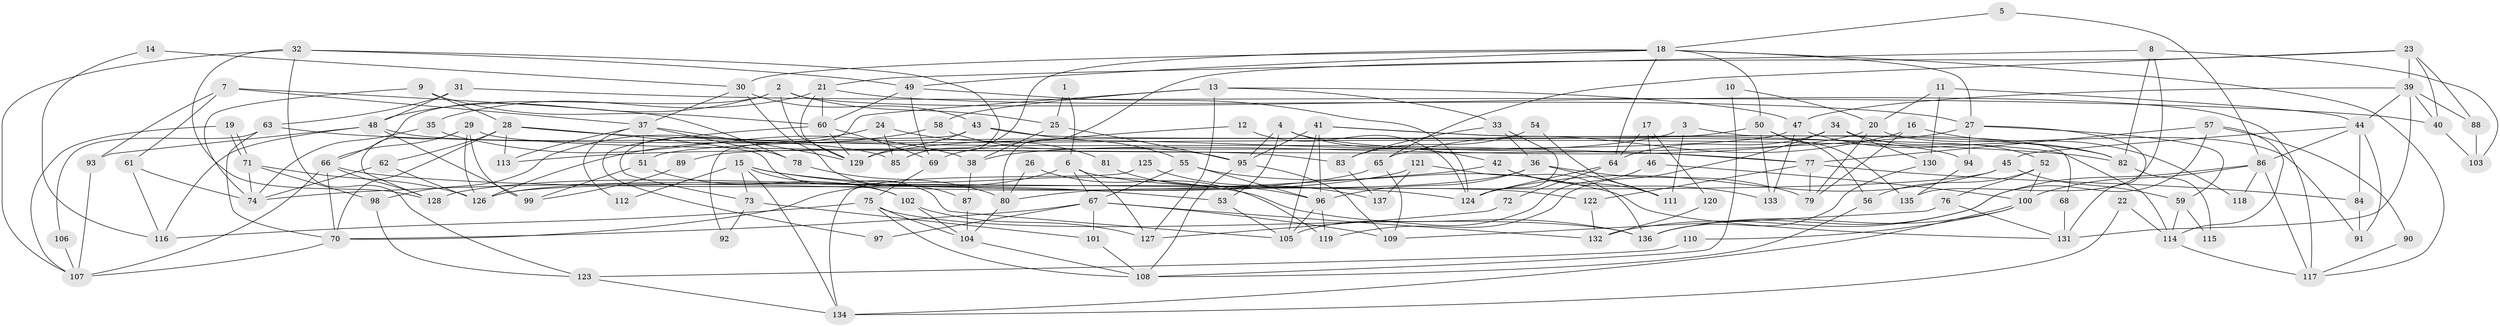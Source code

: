 // Generated by graph-tools (version 1.1) at 2025/01/03/09/25 03:01:58]
// undirected, 137 vertices, 274 edges
graph export_dot {
graph [start="1"]
  node [color=gray90,style=filled];
  1;
  2;
  3;
  4;
  5;
  6;
  7;
  8;
  9;
  10;
  11;
  12;
  13;
  14;
  15;
  16;
  17;
  18;
  19;
  20;
  21;
  22;
  23;
  24;
  25;
  26;
  27;
  28;
  29;
  30;
  31;
  32;
  33;
  34;
  35;
  36;
  37;
  38;
  39;
  40;
  41;
  42;
  43;
  44;
  45;
  46;
  47;
  48;
  49;
  50;
  51;
  52;
  53;
  54;
  55;
  56;
  57;
  58;
  59;
  60;
  61;
  62;
  63;
  64;
  65;
  66;
  67;
  68;
  69;
  70;
  71;
  72;
  73;
  74;
  75;
  76;
  77;
  78;
  79;
  80;
  81;
  82;
  83;
  84;
  85;
  86;
  87;
  88;
  89;
  90;
  91;
  92;
  93;
  94;
  95;
  96;
  97;
  98;
  99;
  100;
  101;
  102;
  103;
  104;
  105;
  106;
  107;
  108;
  109;
  110;
  111;
  112;
  113;
  114;
  115;
  116;
  117;
  118;
  119;
  120;
  121;
  122;
  123;
  124;
  125;
  126;
  127;
  128;
  129;
  130;
  131;
  132;
  133;
  134;
  135;
  136;
  137;
  1 -- 25;
  1 -- 6;
  2 -- 129;
  2 -- 25;
  2 -- 48;
  2 -- 66;
  2 -- 117;
  3 -- 129;
  3 -- 111;
  3 -- 68;
  4 -- 53;
  4 -- 77;
  4 -- 42;
  4 -- 95;
  5 -- 18;
  5 -- 86;
  6 -- 70;
  6 -- 67;
  6 -- 122;
  6 -- 127;
  7 -- 61;
  7 -- 93;
  7 -- 37;
  7 -- 78;
  8 -- 82;
  8 -- 21;
  8 -- 103;
  8 -- 135;
  9 -- 74;
  9 -- 28;
  9 -- 60;
  10 -- 20;
  10 -- 108;
  11 -- 20;
  11 -- 44;
  11 -- 130;
  12 -- 69;
  12 -- 124;
  13 -- 33;
  13 -- 58;
  13 -- 47;
  13 -- 73;
  13 -- 127;
  14 -- 30;
  14 -- 116;
  15 -- 73;
  15 -- 102;
  15 -- 53;
  15 -- 112;
  15 -- 134;
  15 -- 136;
  16 -- 65;
  16 -- 79;
  16 -- 118;
  17 -- 64;
  17 -- 46;
  17 -- 120;
  18 -- 64;
  18 -- 85;
  18 -- 27;
  18 -- 30;
  18 -- 49;
  18 -- 50;
  18 -- 117;
  19 -- 107;
  19 -- 71;
  19 -- 71;
  20 -- 91;
  20 -- 79;
  20 -- 38;
  21 -- 35;
  21 -- 129;
  21 -- 27;
  21 -- 60;
  22 -- 134;
  22 -- 114;
  23 -- 80;
  23 -- 40;
  23 -- 39;
  23 -- 65;
  23 -- 88;
  24 -- 85;
  24 -- 98;
  24 -- 81;
  25 -- 95;
  25 -- 38;
  26 -- 119;
  26 -- 80;
  27 -- 59;
  27 -- 94;
  27 -- 113;
  27 -- 131;
  28 -- 62;
  28 -- 105;
  28 -- 70;
  28 -- 77;
  28 -- 113;
  29 -- 128;
  29 -- 66;
  29 -- 83;
  29 -- 99;
  29 -- 126;
  30 -- 37;
  30 -- 43;
  30 -- 87;
  31 -- 48;
  31 -- 40;
  31 -- 63;
  32 -- 49;
  32 -- 128;
  32 -- 85;
  32 -- 107;
  32 -- 123;
  33 -- 36;
  33 -- 124;
  33 -- 83;
  34 -- 52;
  34 -- 130;
  34 -- 64;
  34 -- 119;
  35 -- 38;
  35 -- 74;
  36 -- 96;
  36 -- 80;
  36 -- 79;
  36 -- 111;
  37 -- 113;
  37 -- 51;
  37 -- 78;
  37 -- 112;
  37 -- 129;
  38 -- 87;
  39 -- 131;
  39 -- 40;
  39 -- 44;
  39 -- 47;
  39 -- 88;
  40 -- 103;
  41 -- 94;
  41 -- 82;
  41 -- 95;
  41 -- 96;
  41 -- 105;
  42 -- 133;
  42 -- 74;
  42 -- 111;
  43 -- 129;
  43 -- 55;
  43 -- 92;
  43 -- 114;
  44 -- 45;
  44 -- 84;
  44 -- 86;
  44 -- 91;
  45 -- 124;
  45 -- 59;
  45 -- 126;
  46 -- 100;
  46 -- 105;
  47 -- 82;
  47 -- 89;
  47 -- 133;
  48 -- 99;
  48 -- 85;
  48 -- 93;
  48 -- 116;
  49 -- 60;
  49 -- 69;
  49 -- 124;
  50 -- 56;
  50 -- 51;
  50 -- 133;
  50 -- 135;
  51 -- 99;
  51 -- 102;
  52 -- 76;
  52 -- 100;
  52 -- 56;
  53 -- 105;
  54 -- 111;
  54 -- 83;
  55 -- 67;
  55 -- 96;
  55 -- 131;
  56 -- 108;
  57 -- 114;
  57 -- 136;
  57 -- 77;
  57 -- 90;
  58 -- 95;
  58 -- 126;
  59 -- 114;
  59 -- 115;
  60 -- 69;
  60 -- 97;
  60 -- 129;
  61 -- 74;
  61 -- 116;
  62 -- 126;
  62 -- 74;
  63 -- 70;
  63 -- 82;
  63 -- 106;
  64 -- 124;
  64 -- 72;
  65 -- 109;
  65 -- 128;
  66 -- 107;
  66 -- 70;
  66 -- 124;
  66 -- 128;
  67 -- 70;
  67 -- 132;
  67 -- 97;
  67 -- 101;
  67 -- 109;
  68 -- 131;
  69 -- 75;
  70 -- 107;
  71 -- 126;
  71 -- 74;
  71 -- 98;
  72 -- 127;
  73 -- 101;
  73 -- 92;
  75 -- 108;
  75 -- 104;
  75 -- 116;
  75 -- 136;
  76 -- 109;
  76 -- 131;
  77 -- 79;
  77 -- 84;
  77 -- 122;
  78 -- 80;
  80 -- 104;
  81 -- 96;
  82 -- 115;
  83 -- 137;
  84 -- 91;
  86 -- 117;
  86 -- 100;
  86 -- 118;
  86 -- 132;
  87 -- 104;
  88 -- 103;
  89 -- 99;
  90 -- 117;
  93 -- 107;
  94 -- 135;
  95 -- 108;
  95 -- 109;
  96 -- 105;
  96 -- 119;
  98 -- 123;
  100 -- 136;
  100 -- 110;
  100 -- 134;
  101 -- 108;
  102 -- 127;
  102 -- 104;
  104 -- 108;
  106 -- 107;
  110 -- 123;
  114 -- 117;
  120 -- 132;
  121 -- 136;
  121 -- 126;
  121 -- 137;
  122 -- 132;
  123 -- 134;
  125 -- 137;
  125 -- 134;
  130 -- 136;
}
